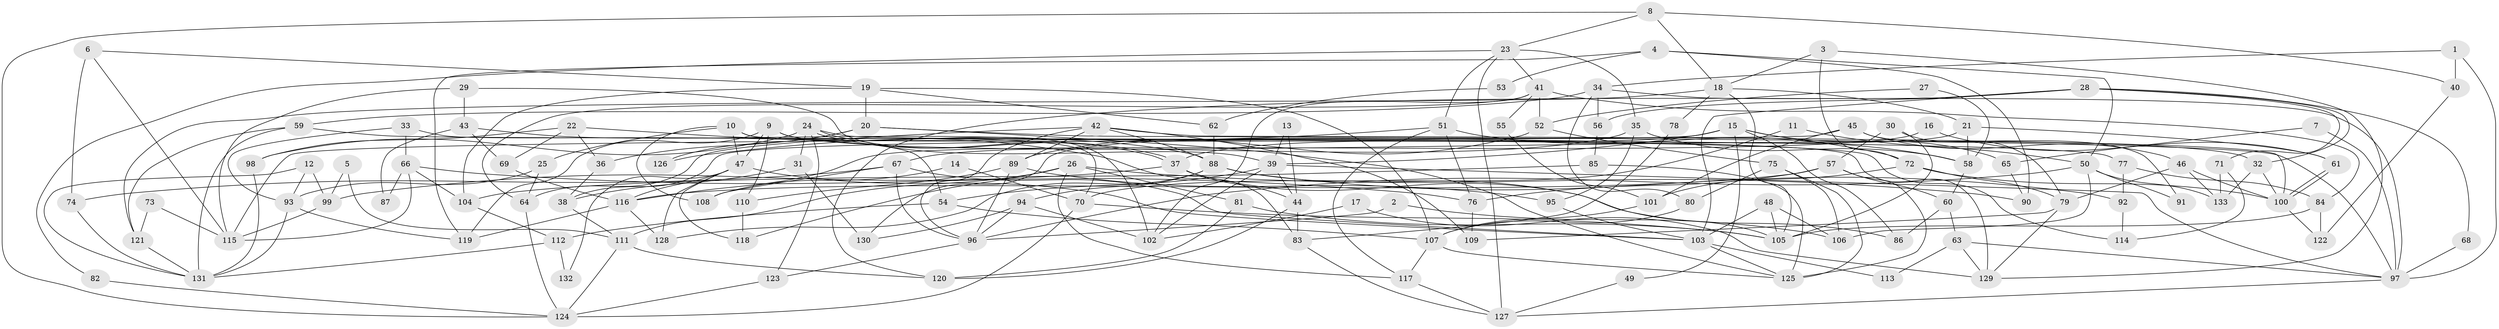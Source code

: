 // coarse degree distribution, {5: 0.15, 6: 0.225, 21: 0.025, 4: 0.125, 8: 0.175, 12: 0.05, 3: 0.05, 13: 0.05, 7: 0.05, 9: 0.025, 10: 0.075}
// Generated by graph-tools (version 1.1) at 2025/50/03/04/25 22:50:54]
// undirected, 133 vertices, 266 edges
graph export_dot {
  node [color=gray90,style=filled];
  1;
  2;
  3;
  4;
  5;
  6;
  7;
  8;
  9;
  10;
  11;
  12;
  13;
  14;
  15;
  16;
  17;
  18;
  19;
  20;
  21;
  22;
  23;
  24;
  25;
  26;
  27;
  28;
  29;
  30;
  31;
  32;
  33;
  34;
  35;
  36;
  37;
  38;
  39;
  40;
  41;
  42;
  43;
  44;
  45;
  46;
  47;
  48;
  49;
  50;
  51;
  52;
  53;
  54;
  55;
  56;
  57;
  58;
  59;
  60;
  61;
  62;
  63;
  64;
  65;
  66;
  67;
  68;
  69;
  70;
  71;
  72;
  73;
  74;
  75;
  76;
  77;
  78;
  79;
  80;
  81;
  82;
  83;
  84;
  85;
  86;
  87;
  88;
  89;
  90;
  91;
  92;
  93;
  94;
  95;
  96;
  97;
  98;
  99;
  100;
  101;
  102;
  103;
  104;
  105;
  106;
  107;
  108;
  109;
  110;
  111;
  112;
  113;
  114;
  115;
  116;
  117;
  118;
  119;
  120;
  121;
  122;
  123;
  124;
  125;
  126;
  127;
  128;
  129;
  130;
  131;
  132;
  133;
  1 -- 34;
  1 -- 40;
  1 -- 97;
  2 -- 106;
  2 -- 96;
  3 -- 18;
  3 -- 129;
  3 -- 72;
  4 -- 50;
  4 -- 119;
  4 -- 53;
  4 -- 90;
  5 -- 111;
  5 -- 99;
  6 -- 19;
  6 -- 115;
  6 -- 74;
  7 -- 65;
  7 -- 97;
  8 -- 124;
  8 -- 23;
  8 -- 18;
  8 -- 40;
  9 -- 32;
  9 -- 102;
  9 -- 47;
  9 -- 110;
  9 -- 119;
  10 -- 47;
  10 -- 129;
  10 -- 25;
  10 -- 70;
  10 -- 108;
  11 -- 50;
  11 -- 70;
  12 -- 93;
  12 -- 131;
  12 -- 99;
  13 -- 44;
  13 -- 39;
  14 -- 70;
  14 -- 108;
  15 -- 58;
  15 -- 39;
  15 -- 37;
  15 -- 38;
  15 -- 49;
  15 -- 65;
  15 -- 86;
  16 -- 116;
  16 -- 61;
  17 -- 129;
  17 -- 102;
  18 -- 105;
  18 -- 21;
  18 -- 78;
  18 -- 121;
  19 -- 104;
  19 -- 107;
  19 -- 20;
  19 -- 62;
  20 -- 125;
  20 -- 36;
  20 -- 97;
  20 -- 126;
  21 -- 58;
  21 -- 61;
  21 -- 130;
  22 -- 83;
  22 -- 36;
  22 -- 69;
  22 -- 98;
  23 -- 41;
  23 -- 51;
  23 -- 35;
  23 -- 82;
  23 -- 127;
  24 -- 98;
  24 -- 37;
  24 -- 37;
  24 -- 31;
  24 -- 114;
  24 -- 123;
  25 -- 64;
  25 -- 93;
  26 -- 117;
  26 -- 111;
  26 -- 81;
  26 -- 90;
  26 -- 118;
  27 -- 52;
  27 -- 58;
  28 -- 103;
  28 -- 120;
  28 -- 32;
  28 -- 56;
  28 -- 68;
  28 -- 71;
  29 -- 39;
  29 -- 115;
  29 -- 43;
  30 -- 105;
  30 -- 79;
  30 -- 57;
  31 -- 130;
  31 -- 38;
  32 -- 100;
  32 -- 133;
  33 -- 54;
  33 -- 93;
  33 -- 66;
  34 -- 97;
  34 -- 56;
  34 -- 59;
  34 -- 80;
  35 -- 67;
  35 -- 58;
  35 -- 95;
  36 -- 38;
  37 -- 44;
  37 -- 86;
  37 -- 99;
  38 -- 111;
  39 -- 44;
  39 -- 97;
  39 -- 54;
  39 -- 102;
  40 -- 122;
  41 -- 52;
  41 -- 102;
  41 -- 55;
  41 -- 64;
  41 -- 84;
  42 -- 109;
  42 -- 89;
  42 -- 64;
  42 -- 88;
  42 -- 96;
  42 -- 100;
  43 -- 69;
  43 -- 87;
  43 -- 88;
  44 -- 120;
  44 -- 83;
  45 -- 46;
  45 -- 101;
  45 -- 91;
  45 -- 115;
  46 -- 100;
  46 -- 133;
  46 -- 79;
  47 -- 128;
  47 -- 103;
  47 -- 116;
  47 -- 118;
  47 -- 132;
  48 -- 103;
  48 -- 105;
  48 -- 106;
  49 -- 127;
  50 -- 96;
  50 -- 106;
  50 -- 91;
  50 -- 133;
  51 -- 72;
  51 -- 76;
  51 -- 117;
  51 -- 126;
  52 -- 89;
  52 -- 75;
  53 -- 62;
  54 -- 107;
  54 -- 112;
  55 -- 101;
  56 -- 85;
  57 -- 116;
  57 -- 60;
  57 -- 76;
  57 -- 125;
  58 -- 60;
  59 -- 77;
  59 -- 121;
  59 -- 131;
  60 -- 86;
  60 -- 63;
  61 -- 100;
  61 -- 100;
  62 -- 88;
  63 -- 97;
  63 -- 113;
  63 -- 129;
  64 -- 124;
  65 -- 90;
  66 -- 115;
  66 -- 76;
  66 -- 87;
  66 -- 104;
  67 -- 74;
  67 -- 103;
  67 -- 96;
  67 -- 108;
  68 -- 97;
  69 -- 116;
  70 -- 124;
  70 -- 105;
  71 -- 133;
  71 -- 114;
  72 -- 100;
  72 -- 79;
  72 -- 101;
  73 -- 121;
  73 -- 115;
  74 -- 131;
  75 -- 80;
  75 -- 125;
  75 -- 106;
  76 -- 109;
  77 -- 84;
  77 -- 92;
  78 -- 83;
  79 -- 109;
  79 -- 129;
  80 -- 107;
  81 -- 105;
  81 -- 120;
  82 -- 124;
  83 -- 127;
  84 -- 105;
  84 -- 122;
  85 -- 125;
  85 -- 104;
  88 -- 92;
  88 -- 94;
  88 -- 105;
  88 -- 128;
  89 -- 96;
  89 -- 110;
  89 -- 95;
  92 -- 114;
  93 -- 131;
  93 -- 119;
  94 -- 96;
  94 -- 102;
  94 -- 130;
  95 -- 103;
  96 -- 123;
  97 -- 127;
  98 -- 131;
  99 -- 115;
  100 -- 122;
  101 -- 107;
  103 -- 113;
  103 -- 125;
  104 -- 112;
  107 -- 117;
  107 -- 125;
  110 -- 118;
  111 -- 124;
  111 -- 120;
  112 -- 131;
  112 -- 132;
  116 -- 119;
  116 -- 128;
  117 -- 127;
  121 -- 131;
  123 -- 124;
}
